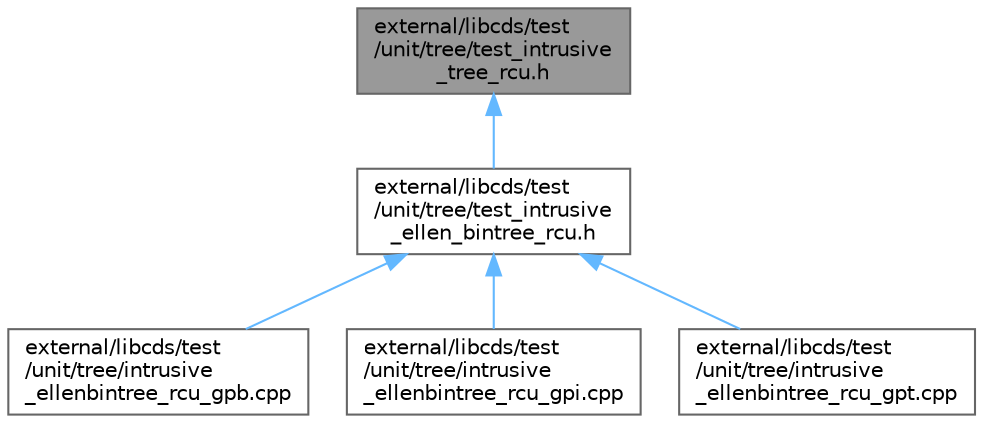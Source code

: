 digraph "external/libcds/test/unit/tree/test_intrusive_tree_rcu.h"
{
 // LATEX_PDF_SIZE
  bgcolor="transparent";
  edge [fontname=Helvetica,fontsize=10,labelfontname=Helvetica,labelfontsize=10];
  node [fontname=Helvetica,fontsize=10,shape=box,height=0.2,width=0.4];
  Node1 [id="Node000001",label="external/libcds/test\l/unit/tree/test_intrusive\l_tree_rcu.h",height=0.2,width=0.4,color="gray40", fillcolor="grey60", style="filled", fontcolor="black",tooltip=" "];
  Node1 -> Node2 [id="edge1_Node000001_Node000002",dir="back",color="steelblue1",style="solid",tooltip=" "];
  Node2 [id="Node000002",label="external/libcds/test\l/unit/tree/test_intrusive\l_ellen_bintree_rcu.h",height=0.2,width=0.4,color="grey40", fillcolor="white", style="filled",URL="$test__intrusive__ellen__bintree__rcu_8h.html",tooltip=" "];
  Node2 -> Node3 [id="edge2_Node000002_Node000003",dir="back",color="steelblue1",style="solid",tooltip=" "];
  Node3 [id="Node000003",label="external/libcds/test\l/unit/tree/intrusive\l_ellenbintree_rcu_gpb.cpp",height=0.2,width=0.4,color="grey40", fillcolor="white", style="filled",URL="$intrusive__ellenbintree__rcu__gpb_8cpp.html",tooltip=" "];
  Node2 -> Node4 [id="edge3_Node000002_Node000004",dir="back",color="steelblue1",style="solid",tooltip=" "];
  Node4 [id="Node000004",label="external/libcds/test\l/unit/tree/intrusive\l_ellenbintree_rcu_gpi.cpp",height=0.2,width=0.4,color="grey40", fillcolor="white", style="filled",URL="$intrusive__ellenbintree__rcu__gpi_8cpp.html",tooltip=" "];
  Node2 -> Node5 [id="edge4_Node000002_Node000005",dir="back",color="steelblue1",style="solid",tooltip=" "];
  Node5 [id="Node000005",label="external/libcds/test\l/unit/tree/intrusive\l_ellenbintree_rcu_gpt.cpp",height=0.2,width=0.4,color="grey40", fillcolor="white", style="filled",URL="$intrusive__ellenbintree__rcu__gpt_8cpp.html",tooltip=" "];
}
